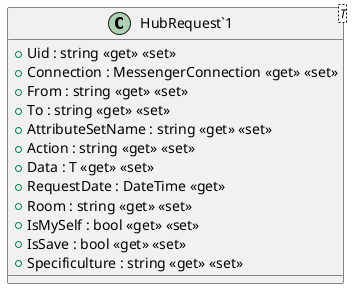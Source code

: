 @startuml
class "HubRequest`1"<T> {
    + Uid : string <<get>> <<set>>
    + Connection : MessengerConnection <<get>> <<set>>
    + From : string <<get>> <<set>>
    + To : string <<get>> <<set>>
    + AttributeSetName : string <<get>> <<set>>
    + Action : string <<get>> <<set>>
    + Data : T <<get>> <<set>>
    + RequestDate : DateTime <<get>>
    + Room : string <<get>> <<set>>
    + IsMySelf : bool <<get>> <<set>>
    + IsSave : bool <<get>> <<set>>
    + Specificulture : string <<get>> <<set>>
}
@enduml
